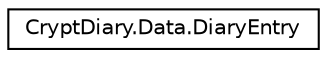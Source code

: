 digraph "Graphical Class Hierarchy"
{
  edge [fontname="Helvetica",fontsize="10",labelfontname="Helvetica",labelfontsize="10"];
  node [fontname="Helvetica",fontsize="10",shape=record];
  rankdir="LR";
  Node1 [label="CryptDiary.Data.DiaryEntry",height=0.2,width=0.4,color="black", fillcolor="white", style="filled",URL="$class_crypt_diary_1_1_data_1_1_diary_entry.html"];
}
